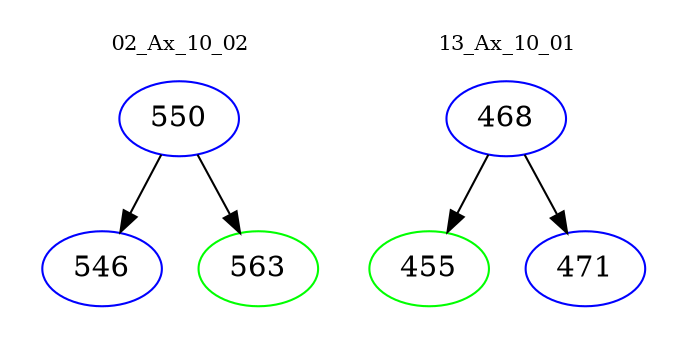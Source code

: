 digraph{
subgraph cluster_0 {
color = white
label = "02_Ax_10_02";
fontsize=10;
T0_550 [label="550", color="blue"]
T0_550 -> T0_546 [color="black"]
T0_546 [label="546", color="blue"]
T0_550 -> T0_563 [color="black"]
T0_563 [label="563", color="green"]
}
subgraph cluster_1 {
color = white
label = "13_Ax_10_01";
fontsize=10;
T1_468 [label="468", color="blue"]
T1_468 -> T1_455 [color="black"]
T1_455 [label="455", color="green"]
T1_468 -> T1_471 [color="black"]
T1_471 [label="471", color="blue"]
}
}
